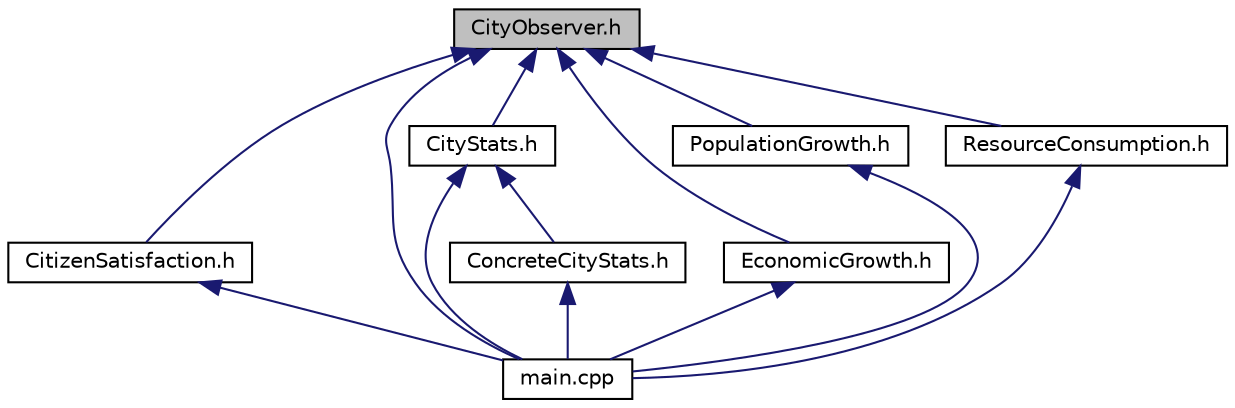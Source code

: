 digraph "CityObserver.h"
{
 // LATEX_PDF_SIZE
  edge [fontname="Helvetica",fontsize="10",labelfontname="Helvetica",labelfontsize="10"];
  node [fontname="Helvetica",fontsize="10",shape=record];
  Node1 [label="CityObserver.h",height=0.2,width=0.4,color="black", fillcolor="grey75", style="filled", fontcolor="black",tooltip="Defines the CityObserver interface for city statistics monitoring."];
  Node1 -> Node2 [dir="back",color="midnightblue",fontsize="10",style="solid",fontname="Helvetica"];
  Node2 [label="CitizenSatisfaction.h",height=0.2,width=0.4,color="black", fillcolor="white", style="filled",URL="$CitizenSatisfaction_8h.html",tooltip="Defines the CitizenSatisfaction class for monitoring citizen happiness."];
  Node2 -> Node3 [dir="back",color="midnightblue",fontsize="10",style="solid",fontname="Helvetica"];
  Node3 [label="main.cpp",height=0.2,width=0.4,color="black", fillcolor="white", style="filled",URL="$main_8cpp.html",tooltip="Main entry point for the City Simulation system."];
  Node1 -> Node4 [dir="back",color="midnightblue",fontsize="10",style="solid",fontname="Helvetica"];
  Node4 [label="CityStats.h",height=0.2,width=0.4,color="black", fillcolor="white", style="filled",URL="$CityStats_8h.html",tooltip="Defines the CityStats class for managing city statistics observers."];
  Node4 -> Node5 [dir="back",color="midnightblue",fontsize="10",style="solid",fontname="Helvetica"];
  Node5 [label="ConcreteCityStats.h",height=0.2,width=0.4,color="black", fillcolor="white", style="filled",URL="$ConcreteCityStats_8h.html",tooltip="Implements concrete statistics tracking for city metrics."];
  Node5 -> Node3 [dir="back",color="midnightblue",fontsize="10",style="solid",fontname="Helvetica"];
  Node4 -> Node3 [dir="back",color="midnightblue",fontsize="10",style="solid",fontname="Helvetica"];
  Node1 -> Node6 [dir="back",color="midnightblue",fontsize="10",style="solid",fontname="Helvetica"];
  Node6 [label="EconomicGrowth.h",height=0.2,width=0.4,color="black", fillcolor="white", style="filled",URL="$EconomicGrowth_8h.html",tooltip="Implements economic growth monitoring and analysis."];
  Node6 -> Node3 [dir="back",color="midnightblue",fontsize="10",style="solid",fontname="Helvetica"];
  Node1 -> Node3 [dir="back",color="midnightblue",fontsize="10",style="solid",fontname="Helvetica"];
  Node1 -> Node7 [dir="back",color="midnightblue",fontsize="10",style="solid",fontname="Helvetica"];
  Node7 [label="PopulationGrowth.h",height=0.2,width=0.4,color="black", fillcolor="white", style="filled",URL="$PopulationGrowth_8h.html",tooltip="Defines the PopulationGrowth observer class for monitoring city population changes."];
  Node7 -> Node3 [dir="back",color="midnightblue",fontsize="10",style="solid",fontname="Helvetica"];
  Node1 -> Node8 [dir="back",color="midnightblue",fontsize="10",style="solid",fontname="Helvetica"];
  Node8 [label="ResourceConsumption.h",height=0.2,width=0.4,color="black", fillcolor="white", style="filled",URL="$ResourceConsumption_8h.html",tooltip=" "];
  Node8 -> Node3 [dir="back",color="midnightblue",fontsize="10",style="solid",fontname="Helvetica"];
}
